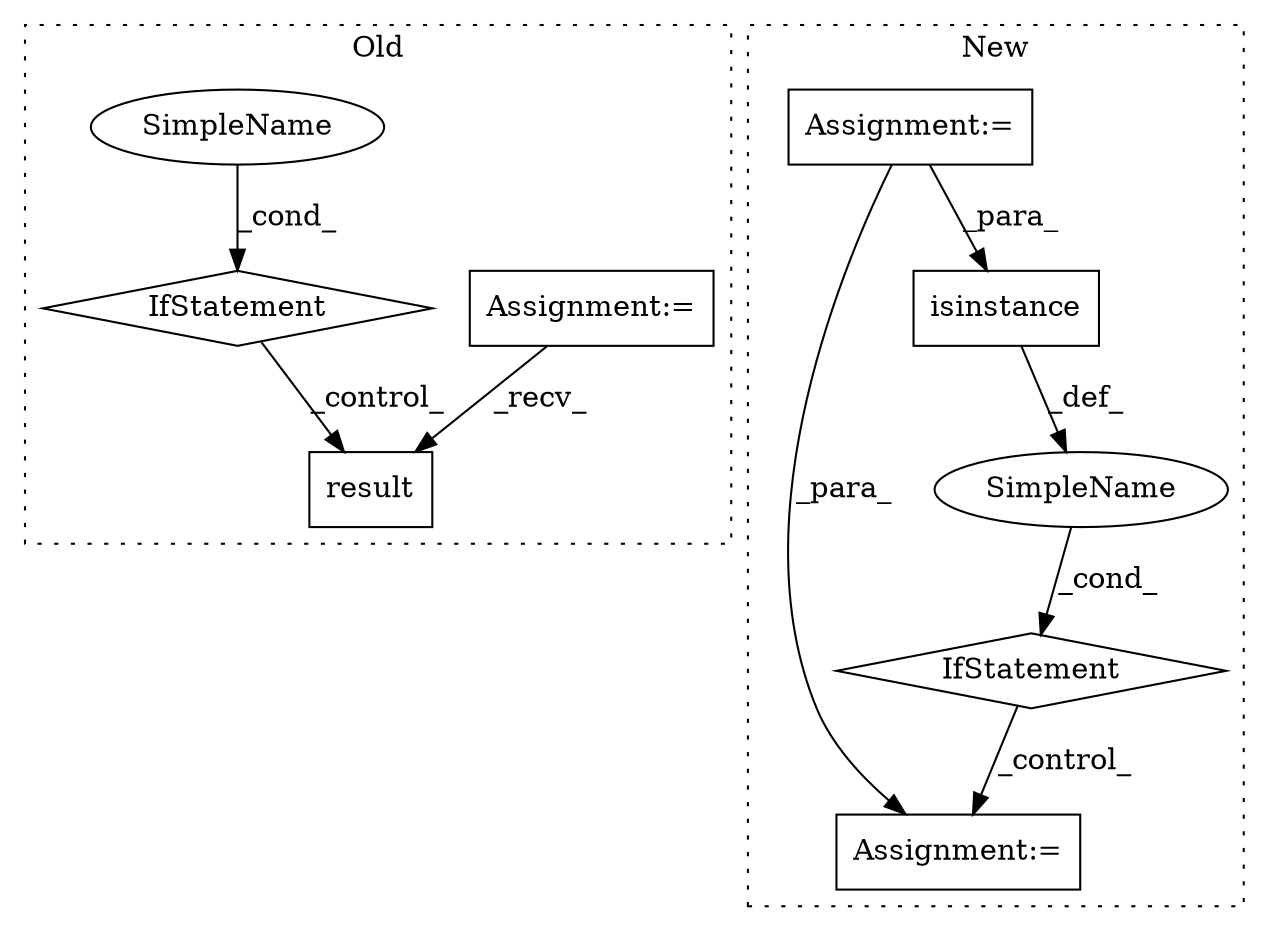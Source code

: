 digraph G {
subgraph cluster0 {
1 [label="result" a="32" s="16620" l="8" shape="box"];
5 [label="IfStatement" a="25" s="16686" l="28" shape="diamond"];
8 [label="Assignment:=" a="7" s="16686" l="28" shape="box"];
9 [label="SimpleName" a="42" s="16709" l="5" shape="ellipse"];
label = "Old";
style="dotted";
}
subgraph cluster1 {
2 [label="IfStatement" a="25" s="16759,16786" l="4,2" shape="diamond"];
3 [label="Assignment:=" a="7" s="16880" l="1" shape="box"];
4 [label="SimpleName" a="42" s="" l="" shape="ellipse"];
6 [label="Assignment:=" a="7" s="16735" l="1" shape="box"];
7 [label="isinstance" a="32" s="16763,16785" l="11,1" shape="box"];
label = "New";
style="dotted";
}
2 -> 3 [label="_control_"];
4 -> 2 [label="_cond_"];
5 -> 1 [label="_control_"];
6 -> 3 [label="_para_"];
6 -> 7 [label="_para_"];
7 -> 4 [label="_def_"];
8 -> 1 [label="_recv_"];
9 -> 5 [label="_cond_"];
}